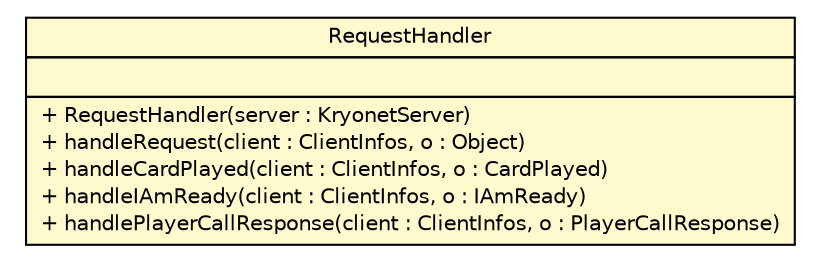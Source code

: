 #!/usr/local/bin/dot
#
# Class diagram 
# Generated by UMLGraph version R5_6 (http://www.umlgraph.org/)
#

digraph G {
	edge [fontname="Helvetica",fontsize=10,labelfontname="Helvetica",labelfontsize=10];
	node [fontname="Helvetica",fontsize=10,shape=plaintext];
	nodesep=0.25;
	ranksep=0.5;
	// Server.ServerConnexion.RequestHandler
	c1964 [label=<<table title="Server.ServerConnexion.RequestHandler" border="0" cellborder="1" cellspacing="0" cellpadding="2" port="p" bgcolor="lemonChiffon" href="./RequestHandler.html">
		<tr><td><table border="0" cellspacing="0" cellpadding="1">
<tr><td align="center" balign="center"> RequestHandler </td></tr>
		</table></td></tr>
		<tr><td><table border="0" cellspacing="0" cellpadding="1">
<tr><td align="left" balign="left">  </td></tr>
		</table></td></tr>
		<tr><td><table border="0" cellspacing="0" cellpadding="1">
<tr><td align="left" balign="left"> + RequestHandler(server : KryonetServer) </td></tr>
<tr><td align="left" balign="left"> + handleRequest(client : ClientInfos, o : Object) </td></tr>
<tr><td align="left" balign="left"> + handleCardPlayed(client : ClientInfos, o : CardPlayed) </td></tr>
<tr><td align="left" balign="left"> + handleIAmReady(client : ClientInfos, o : IAmReady) </td></tr>
<tr><td align="left" balign="left"> + handlePlayerCallResponse(client : ClientInfos, o : PlayerCallResponse) </td></tr>
		</table></td></tr>
		</table>>, URL="./RequestHandler.html", fontname="Helvetica", fontcolor="black", fontsize=10.0];
}

